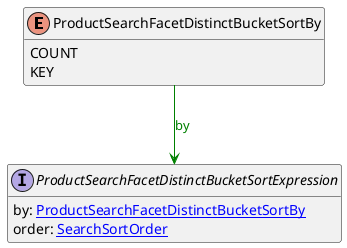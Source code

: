 @startuml

hide methods
enum ProductSearchFacetDistinctBucketSortBy {
    COUNT
    KEY
}
interface ProductSearchFacetDistinctBucketSortExpression [[ProductSearchFacetDistinctBucketSortExpression.svg]]  {
    by: [[ProductSearchFacetDistinctBucketSortBy.svg ProductSearchFacetDistinctBucketSortBy]]
    order: [[SearchSortOrder.svg SearchSortOrder]]
}
ProductSearchFacetDistinctBucketSortBy --> ProductSearchFacetDistinctBucketSortExpression #green;text:green : "by"
@enduml
